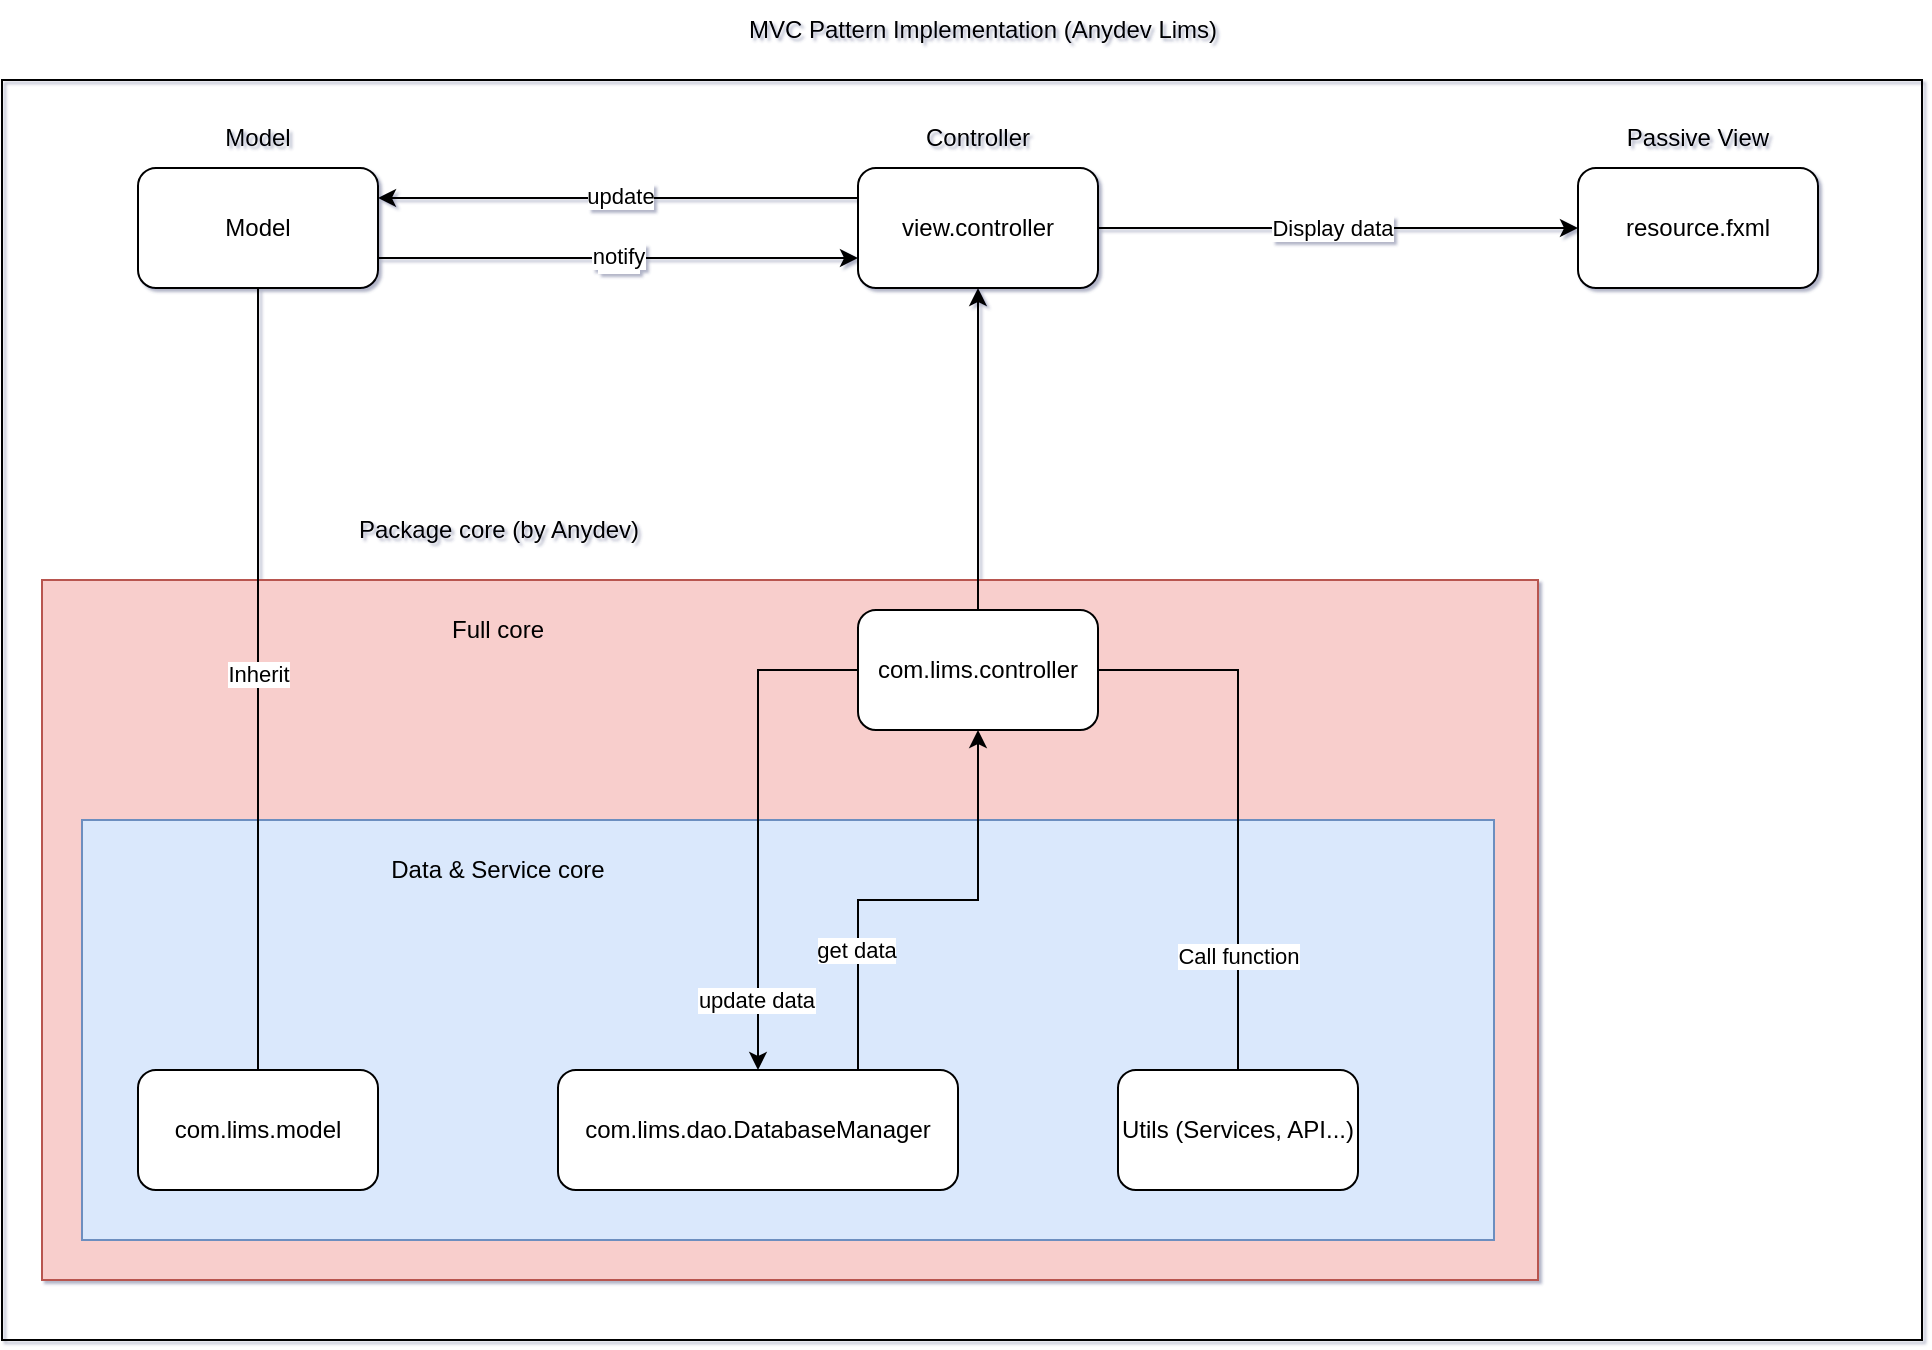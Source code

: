 <mxfile version="24.7.17">
  <diagram name="Page-1" id="SJ87eWfn9eQxjJyZifXm">
    <mxGraphModel dx="969" dy="494" grid="1" gridSize="10" guides="1" tooltips="1" connect="1" arrows="1" fold="1" page="1" pageScale="1" pageWidth="1400" pageHeight="850" math="0" shadow="1">
      <root>
        <mxCell id="0" />
        <mxCell id="1" parent="0" />
        <mxCell id="C1T18Cza7Uqyj3mJv797-58" value="" style="rounded=0;whiteSpace=wrap;html=1;fillColor=#f8cecc;fillStyle=solid;strokeColor=#b85450;" parent="1" vertex="1">
          <mxGeometry x="220" y="360" width="748" height="350" as="geometry" />
        </mxCell>
        <mxCell id="C1T18Cza7Uqyj3mJv797-4" value="" style="rounded=0;whiteSpace=wrap;html=1;fillColor=none;" parent="1" vertex="1">
          <mxGeometry x="200" y="110" width="960" height="630" as="geometry" />
        </mxCell>
        <mxCell id="C1T18Cza7Uqyj3mJv797-56" value="" style="rounded=0;whiteSpace=wrap;html=1;fillColor=#dae8fc;strokeColor=#6c8ebf;" parent="1" vertex="1">
          <mxGeometry x="240" y="480" width="706" height="210" as="geometry" />
        </mxCell>
        <mxCell id="C1T18Cza7Uqyj3mJv797-5" value="MVC Pattern Implementation (Anydev Lims)" style="text;html=1;align=center;verticalAlign=middle;resizable=0;points=[];autosize=1;strokeColor=none;fillColor=none;" parent="1" vertex="1">
          <mxGeometry x="560" y="70" width="260" height="30" as="geometry" />
        </mxCell>
        <mxCell id="AO_MwMtkG47CEy4HfR63-2" style="edgeStyle=orthogonalEdgeStyle;rounded=0;orthogonalLoop=1;jettySize=auto;html=1;endArrow=none;endFill=0;" edge="1" parent="1" source="C1T18Cza7Uqyj3mJv797-6" target="AO_MwMtkG47CEy4HfR63-1">
          <mxGeometry relative="1" as="geometry" />
        </mxCell>
        <mxCell id="AO_MwMtkG47CEy4HfR63-7" value="Inherit" style="edgeLabel;html=1;align=center;verticalAlign=middle;resizable=0;points=[];" vertex="1" connectable="0" parent="AO_MwMtkG47CEy4HfR63-2">
          <mxGeometry x="0.016" relative="1" as="geometry">
            <mxPoint as="offset" />
          </mxGeometry>
        </mxCell>
        <mxCell id="C1T18Cza7Uqyj3mJv797-6" value="com.lims.model" style="rounded=1;whiteSpace=wrap;html=1;" parent="1" vertex="1">
          <mxGeometry x="268" y="605" width="120" height="60" as="geometry" />
        </mxCell>
        <mxCell id="C1T18Cza7Uqyj3mJv797-45" style="edgeStyle=orthogonalEdgeStyle;rounded=0;orthogonalLoop=1;jettySize=auto;html=1;" parent="1" source="C1T18Cza7Uqyj3mJv797-7" target="C1T18Cza7Uqyj3mJv797-8" edge="1">
          <mxGeometry relative="1" as="geometry" />
        </mxCell>
        <mxCell id="C1T18Cza7Uqyj3mJv797-52" value="Display data" style="edgeLabel;html=1;align=center;verticalAlign=middle;resizable=0;points=[];" parent="C1T18Cza7Uqyj3mJv797-45" vertex="1" connectable="0">
          <mxGeometry x="-0.024" y="-1" relative="1" as="geometry">
            <mxPoint y="-1" as="offset" />
          </mxGeometry>
        </mxCell>
        <mxCell id="AO_MwMtkG47CEy4HfR63-5" style="edgeStyle=orthogonalEdgeStyle;rounded=0;orthogonalLoop=1;jettySize=auto;html=1;exitX=0;exitY=0.25;exitDx=0;exitDy=0;entryX=1;entryY=0.25;entryDx=0;entryDy=0;" edge="1" parent="1" source="C1T18Cza7Uqyj3mJv797-7" target="AO_MwMtkG47CEy4HfR63-1">
          <mxGeometry relative="1" as="geometry" />
        </mxCell>
        <mxCell id="AO_MwMtkG47CEy4HfR63-12" value="update" style="edgeLabel;html=1;align=center;verticalAlign=middle;resizable=0;points=[];" vertex="1" connectable="0" parent="AO_MwMtkG47CEy4HfR63-5">
          <mxGeometry x="-0.01" y="-1" relative="1" as="geometry">
            <mxPoint as="offset" />
          </mxGeometry>
        </mxCell>
        <mxCell id="C1T18Cza7Uqyj3mJv797-7" value="view.controller" style="rounded=1;whiteSpace=wrap;html=1;" parent="1" vertex="1">
          <mxGeometry x="628" y="154" width="120" height="60" as="geometry" />
        </mxCell>
        <mxCell id="C1T18Cza7Uqyj3mJv797-8" value="resource.fxml" style="rounded=1;whiteSpace=wrap;html=1;" parent="1" vertex="1">
          <mxGeometry x="988" y="154" width="120" height="60" as="geometry" />
        </mxCell>
        <mxCell id="C1T18Cza7Uqyj3mJv797-9" value="Model" style="text;html=1;align=center;verticalAlign=middle;whiteSpace=wrap;rounded=0;" parent="1" vertex="1">
          <mxGeometry x="298" y="124" width="60" height="30" as="geometry" />
        </mxCell>
        <mxCell id="C1T18Cza7Uqyj3mJv797-10" value="Controller" style="text;html=1;align=center;verticalAlign=middle;whiteSpace=wrap;rounded=0;" parent="1" vertex="1">
          <mxGeometry x="658" y="124" width="60" height="30" as="geometry" />
        </mxCell>
        <mxCell id="C1T18Cza7Uqyj3mJv797-11" value="Passive View" style="text;html=1;align=center;verticalAlign=middle;whiteSpace=wrap;rounded=0;" parent="1" vertex="1">
          <mxGeometry x="998" y="124" width="100" height="30" as="geometry" />
        </mxCell>
        <mxCell id="CGFkXE0XyXRtsUfrexfI-2" style="edgeStyle=orthogonalEdgeStyle;rounded=0;orthogonalLoop=1;jettySize=auto;html=1;exitX=0.75;exitY=0;exitDx=0;exitDy=0;entryX=0.5;entryY=1;entryDx=0;entryDy=0;" parent="1" source="C1T18Cza7Uqyj3mJv797-12" target="C1T18Cza7Uqyj3mJv797-21" edge="1">
          <mxGeometry relative="1" as="geometry" />
        </mxCell>
        <mxCell id="CGFkXE0XyXRtsUfrexfI-4" value="get data" style="edgeLabel;html=1;align=center;verticalAlign=middle;resizable=0;points=[];" parent="CGFkXE0XyXRtsUfrexfI-2" vertex="1" connectable="0">
          <mxGeometry x="0.032" y="-2" relative="1" as="geometry">
            <mxPoint x="-35" y="23" as="offset" />
          </mxGeometry>
        </mxCell>
        <mxCell id="C1T18Cza7Uqyj3mJv797-12" value="com.lims.dao.DatabaseManager" style="rounded=1;whiteSpace=wrap;html=1;" parent="1" vertex="1">
          <mxGeometry x="478" y="605" width="200" height="60" as="geometry" />
        </mxCell>
        <mxCell id="CGFkXE0XyXRtsUfrexfI-3" style="edgeStyle=orthogonalEdgeStyle;rounded=0;orthogonalLoop=1;jettySize=auto;html=1;exitX=0;exitY=0.5;exitDx=0;exitDy=0;entryX=0.5;entryY=0;entryDx=0;entryDy=0;" parent="1" source="C1T18Cza7Uqyj3mJv797-21" target="C1T18Cza7Uqyj3mJv797-12" edge="1">
          <mxGeometry relative="1" as="geometry">
            <Array as="points">
              <mxPoint x="578" y="405" />
            </Array>
          </mxGeometry>
        </mxCell>
        <mxCell id="CGFkXE0XyXRtsUfrexfI-5" value="update data" style="edgeLabel;html=1;align=center;verticalAlign=middle;resizable=0;points=[];" parent="CGFkXE0XyXRtsUfrexfI-3" vertex="1" connectable="0">
          <mxGeometry x="0.051" y="-1" relative="1" as="geometry">
            <mxPoint y="83" as="offset" />
          </mxGeometry>
        </mxCell>
        <mxCell id="CGFkXE0XyXRtsUfrexfI-10" style="edgeStyle=orthogonalEdgeStyle;rounded=0;orthogonalLoop=1;jettySize=auto;html=1;entryX=0.5;entryY=1;entryDx=0;entryDy=0;" parent="1" source="C1T18Cza7Uqyj3mJv797-21" target="C1T18Cza7Uqyj3mJv797-7" edge="1">
          <mxGeometry relative="1" as="geometry" />
        </mxCell>
        <mxCell id="C1T18Cza7Uqyj3mJv797-21" value="com.lims.controller" style="rounded=1;whiteSpace=wrap;html=1;" parent="1" vertex="1">
          <mxGeometry x="628" y="375" width="120" height="60" as="geometry" />
        </mxCell>
        <mxCell id="C1T18Cza7Uqyj3mJv797-55" style="edgeStyle=orthogonalEdgeStyle;rounded=0;orthogonalLoop=1;jettySize=auto;html=1;exitX=0.5;exitY=0;exitDx=0;exitDy=0;entryX=1;entryY=0.5;entryDx=0;entryDy=0;endArrow=none;endFill=0;" parent="1" source="C1T18Cza7Uqyj3mJv797-53" target="C1T18Cza7Uqyj3mJv797-21" edge="1">
          <mxGeometry relative="1" as="geometry" />
        </mxCell>
        <mxCell id="C1T18Cza7Uqyj3mJv797-62" value="Call function" style="edgeLabel;html=1;align=center;verticalAlign=middle;resizable=0;points=[];" parent="C1T18Cza7Uqyj3mJv797-55" vertex="1" connectable="0">
          <mxGeometry x="-0.177" y="-1" relative="1" as="geometry">
            <mxPoint x="-1" y="54" as="offset" />
          </mxGeometry>
        </mxCell>
        <mxCell id="C1T18Cza7Uqyj3mJv797-53" value="Utils (Services, API...)" style="rounded=1;whiteSpace=wrap;html=1;" parent="1" vertex="1">
          <mxGeometry x="758" y="605" width="120" height="60" as="geometry" />
        </mxCell>
        <mxCell id="C1T18Cza7Uqyj3mJv797-57" value="Data &amp;amp; Service core" style="text;html=1;align=center;verticalAlign=middle;whiteSpace=wrap;rounded=0;" parent="1" vertex="1">
          <mxGeometry x="388" y="490" width="120" height="30" as="geometry" />
        </mxCell>
        <mxCell id="C1T18Cza7Uqyj3mJv797-60" value="Full core" style="text;html=1;align=center;verticalAlign=middle;whiteSpace=wrap;rounded=0;" parent="1" vertex="1">
          <mxGeometry x="413" y="370" width="70" height="30" as="geometry" />
        </mxCell>
        <mxCell id="CGFkXE0XyXRtsUfrexfI-11" value="Package core (by Anydev)" style="text;html=1;align=center;verticalAlign=middle;resizable=0;points=[];autosize=1;strokeColor=none;fillColor=none;" parent="1" vertex="1">
          <mxGeometry x="368" y="320" width="160" height="30" as="geometry" />
        </mxCell>
        <mxCell id="AO_MwMtkG47CEy4HfR63-4" style="edgeStyle=orthogonalEdgeStyle;rounded=0;orthogonalLoop=1;jettySize=auto;html=1;exitX=1;exitY=0.75;exitDx=0;exitDy=0;entryX=0;entryY=0.75;entryDx=0;entryDy=0;" edge="1" parent="1" source="AO_MwMtkG47CEy4HfR63-1" target="C1T18Cza7Uqyj3mJv797-7">
          <mxGeometry relative="1" as="geometry" />
        </mxCell>
        <mxCell id="AO_MwMtkG47CEy4HfR63-8" value="Text" style="edgeLabel;html=1;align=center;verticalAlign=middle;resizable=0;points=[];" vertex="1" connectable="0" parent="AO_MwMtkG47CEy4HfR63-4">
          <mxGeometry x="-0.098" y="-1" relative="1" as="geometry">
            <mxPoint x="12" as="offset" />
          </mxGeometry>
        </mxCell>
        <mxCell id="AO_MwMtkG47CEy4HfR63-11" value="notify" style="edgeLabel;html=1;align=center;verticalAlign=middle;resizable=0;points=[];" vertex="1" connectable="0" parent="AO_MwMtkG47CEy4HfR63-4">
          <mxGeometry x="-0.001" y="1" relative="1" as="geometry">
            <mxPoint as="offset" />
          </mxGeometry>
        </mxCell>
        <mxCell id="AO_MwMtkG47CEy4HfR63-1" value="Model" style="rounded=1;whiteSpace=wrap;html=1;" vertex="1" parent="1">
          <mxGeometry x="268" y="154" width="120" height="60" as="geometry" />
        </mxCell>
      </root>
    </mxGraphModel>
  </diagram>
</mxfile>
